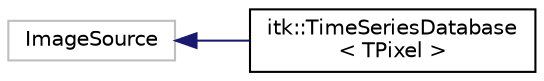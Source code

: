 digraph "Graphical Class Hierarchy"
{
  bgcolor="transparent";
  edge [fontname="Helvetica",fontsize="10",labelfontname="Helvetica",labelfontsize="10"];
  node [fontname="Helvetica",fontsize="10",shape=record];
  rankdir="LR";
  Node932 [label="ImageSource",height=0.2,width=0.4,color="grey75"];
  Node932 -> Node0 [dir="back",color="midnightblue",fontsize="10",style="solid",fontname="Helvetica"];
  Node0 [label="itk::TimeSeriesDatabase\l\< TPixel \>",height=0.2,width=0.4,color="black",URL="$classitk_1_1TimeSeriesDatabase.html",tooltip="TimeSeriesDatabase transforms a series of images stored on disk into a high performance database..."];
}
